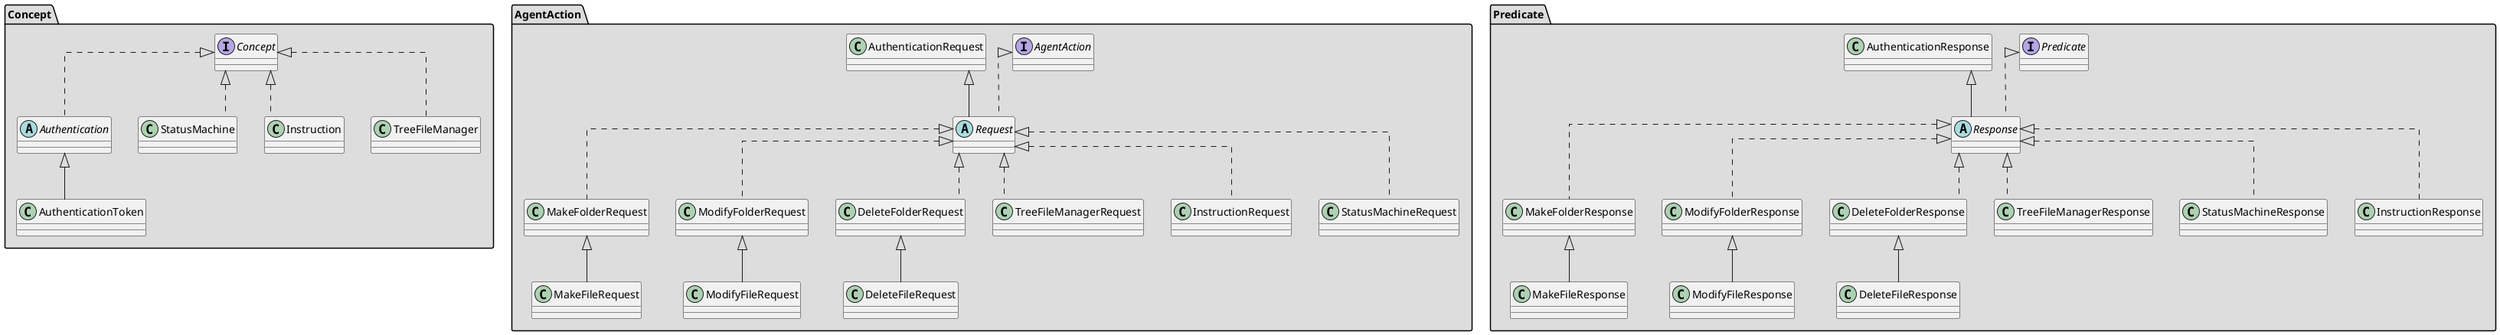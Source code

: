 @startuml
'https://plantuml.com/class-diagram

/'
Concept: Elementos que representan la información necesaria para representar los diferentes tipos de comunicación de la ontología.
AgentAction: Elementos que representas los eventos a los que responden los agentes para completar la comunicación de la ontología.
Predicate: Elementos que representan las respuestas a los eventos para completar la comunicación de la ontología.
'/
skinparam linetype polyline
skinparam linetype ortho


package "Concept" #DDDDDD {
  interface Concept
  abstract class Authentication implements Concept
'  annotation AuthenticationGoogle extends Authentication
'  annotation AuthenticationGithub extends Authentication
'  annotation AuthenticationEmail extends Authentication
  class AuthenticationToken extends Authentication
  class StatusMachine implements Concept
  class Instruction implements Concept
  class TreeFileManager implements Concept
}

package "AgentAction" #DDDDDD {
  interface AgentAction
  class AuthenticationRequest
  abstract class Request  extends AuthenticationRequest implements AgentAction
  class MakeFolderRequest implements Request
  class MakeFileRequest extends MakeFolderRequest
  class ModifyFolderRequest implements Request
  class ModifyFileRequest extends ModifyFolderRequest
  class DeleteFolderRequest implements Request
  class DeleteFileRequest extends DeleteFolderRequest
  class TreeFileManagerRequest implements Request
  class InstructionRequest implements Request
  class StatusMachineRequest implements Request
}

package "Predicate" #DDDDDD {
  interface Predicate
  class AuthenticationResponse
  abstract class Response extends AuthenticationResponse implements Predicate
  class MakeFolderResponse implements Response
  class MakeFileResponse extends MakeFolderResponse
  class ModifyFolderResponse implements Response
  class ModifyFileResponse extends ModifyFolderResponse
  class DeleteFolderResponse implements Response
  class DeleteFileResponse extends DeleteFolderResponse
  class TreeFileManagerResponse implements Response
  class StatusMachineResponse implements Response
  class InstructionResponse implements Response
}



@enduml
